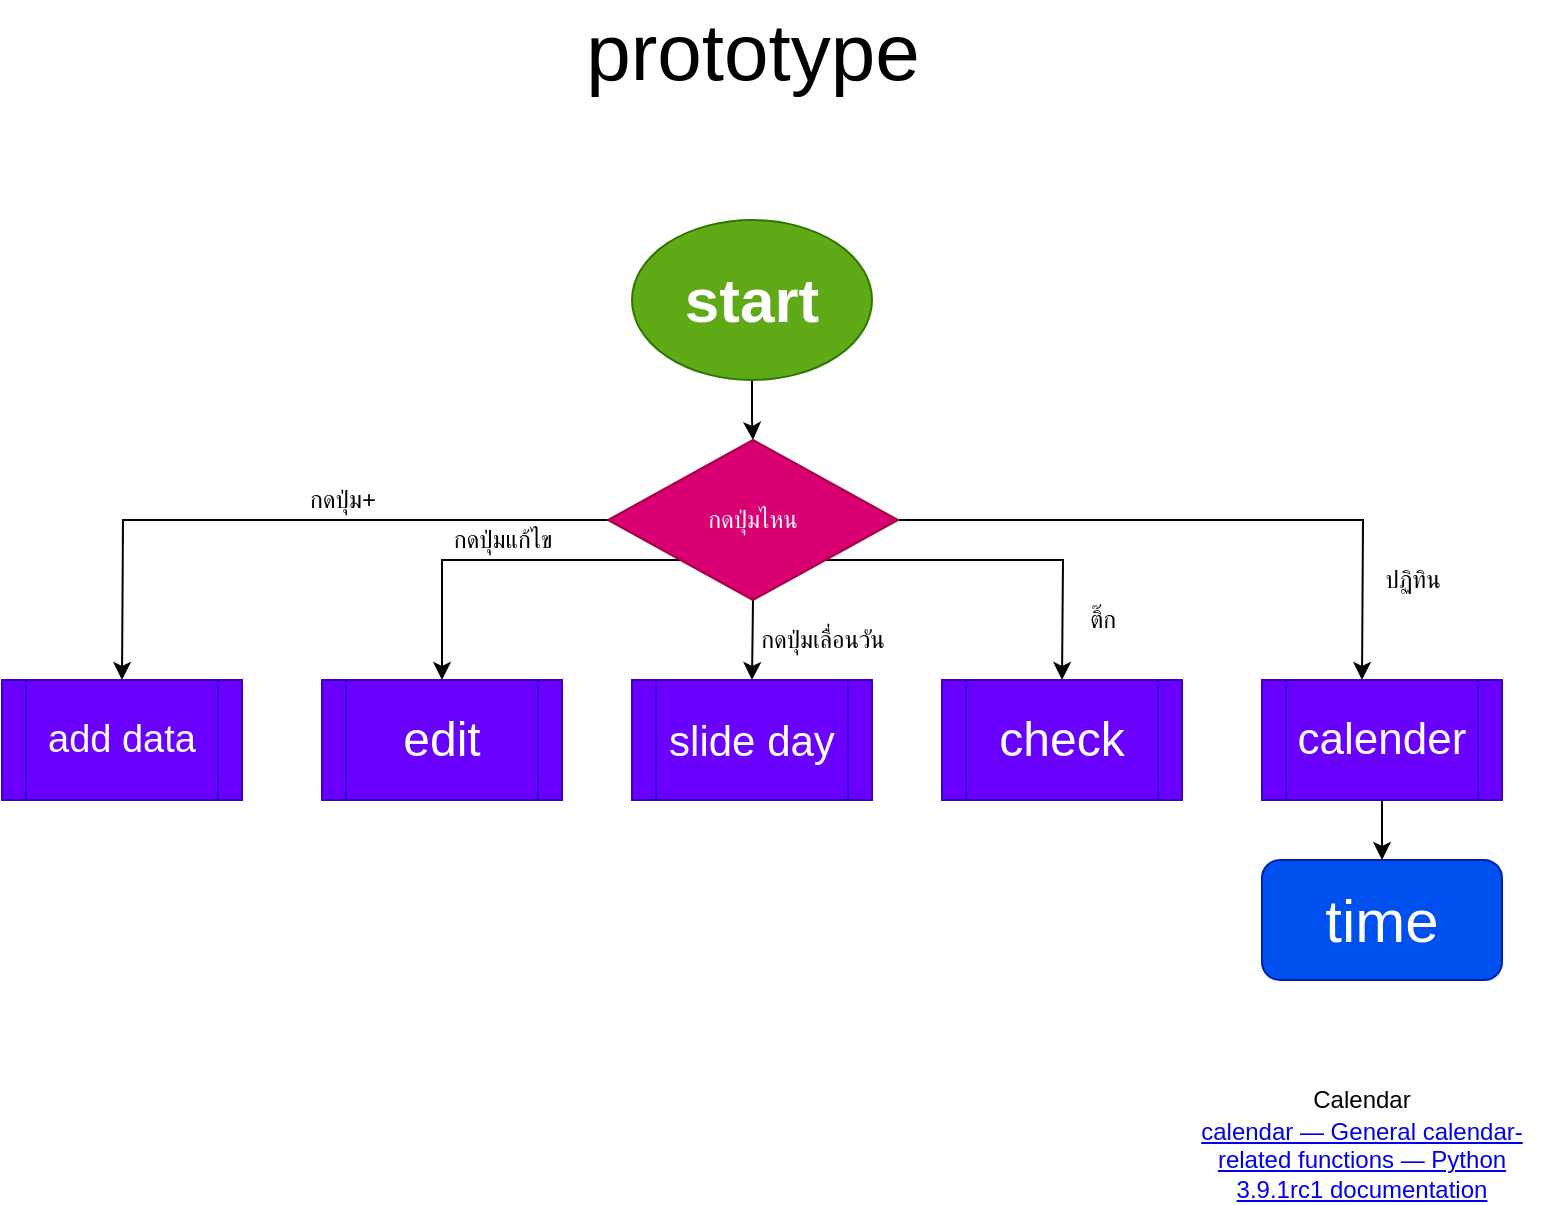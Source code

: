 <mxfile version="13.10.9" type="github" pages="8">
  <diagram id="lKxtB6D6K-3o9t04PIzB" name="Main">
    <mxGraphModel dx="868" dy="450" grid="1" gridSize="10" guides="1" tooltips="1" connect="1" arrows="1" fold="1" page="1" pageScale="1" pageWidth="850" pageHeight="1100" math="0" shadow="0">
      <root>
        <mxCell id="tMu2AY07BjXL__bY9_Zu-0" />
        <mxCell id="tMu2AY07BjXL__bY9_Zu-1" parent="tMu2AY07BjXL__bY9_Zu-0" />
        <mxCell id="vMo2tWiwMoscuH6namO--2" value="" style="edgeStyle=orthogonalEdgeStyle;rounded=0;orthogonalLoop=1;jettySize=auto;html=1;" parent="tMu2AY07BjXL__bY9_Zu-1" source="vMo2tWiwMoscuH6namO--0" target="vMo2tWiwMoscuH6namO--1" edge="1">
          <mxGeometry relative="1" as="geometry" />
        </mxCell>
        <mxCell id="vMo2tWiwMoscuH6namO--0" value="start" style="ellipse;whiteSpace=wrap;html=1;fillColor=#60a917;strokeColor=#2D7600;fontColor=#ffffff;fontSize=31;fontStyle=1" parent="tMu2AY07BjXL__bY9_Zu-1" vertex="1">
          <mxGeometry x="365" y="150" width="120" height="80" as="geometry" />
        </mxCell>
        <mxCell id="vMo2tWiwMoscuH6namO--4" style="edgeStyle=orthogonalEdgeStyle;rounded=0;orthogonalLoop=1;jettySize=auto;html=1;exitX=0;exitY=0.5;exitDx=0;exitDy=0;entryX=0.5;entryY=0;entryDx=0;entryDy=0;" parent="tMu2AY07BjXL__bY9_Zu-1" source="vMo2tWiwMoscuH6namO--1" edge="1">
          <mxGeometry relative="1" as="geometry">
            <mxPoint x="110" y="380" as="targetPoint" />
          </mxGeometry>
        </mxCell>
        <mxCell id="vMo2tWiwMoscuH6namO--6" style="edgeStyle=orthogonalEdgeStyle;rounded=0;orthogonalLoop=1;jettySize=auto;html=1;exitX=0.5;exitY=1;exitDx=0;exitDy=0;" parent="tMu2AY07BjXL__bY9_Zu-1" source="vMo2tWiwMoscuH6namO--1" edge="1">
          <mxGeometry relative="1" as="geometry">
            <mxPoint x="425" y="380" as="targetPoint" />
          </mxGeometry>
        </mxCell>
        <mxCell id="vMo2tWiwMoscuH6namO--8" style="edgeStyle=orthogonalEdgeStyle;rounded=0;orthogonalLoop=1;jettySize=auto;html=1;exitX=1;exitY=0.5;exitDx=0;exitDy=0;entryX=0.5;entryY=0;entryDx=0;entryDy=0;" parent="tMu2AY07BjXL__bY9_Zu-1" source="vMo2tWiwMoscuH6namO--1" edge="1">
          <mxGeometry relative="1" as="geometry">
            <mxPoint x="730" y="380" as="targetPoint" />
          </mxGeometry>
        </mxCell>
        <mxCell id="vMo2tWiwMoscuH6namO--9" style="edgeStyle=orthogonalEdgeStyle;rounded=0;orthogonalLoop=1;jettySize=auto;html=1;exitX=0;exitY=1;exitDx=0;exitDy=0;" parent="tMu2AY07BjXL__bY9_Zu-1" source="vMo2tWiwMoscuH6namO--1" edge="1">
          <mxGeometry relative="1" as="geometry">
            <mxPoint x="270" y="380" as="targetPoint" />
            <Array as="points">
              <mxPoint x="270" y="320" />
            </Array>
          </mxGeometry>
        </mxCell>
        <mxCell id="vMo2tWiwMoscuH6namO--11" style="edgeStyle=orthogonalEdgeStyle;rounded=0;orthogonalLoop=1;jettySize=auto;html=1;exitX=1;exitY=1;exitDx=0;exitDy=0;entryX=0.5;entryY=0;entryDx=0;entryDy=0;" parent="tMu2AY07BjXL__bY9_Zu-1" source="vMo2tWiwMoscuH6namO--1" edge="1">
          <mxGeometry relative="1" as="geometry">
            <mxPoint x="580" y="380" as="targetPoint" />
          </mxGeometry>
        </mxCell>
        <mxCell id="vMo2tWiwMoscuH6namO--1" value="กดปุ่มไหน" style="rhombus;whiteSpace=wrap;html=1;fillColor=#d80073;strokeColor=#A50040;fontColor=#ffffff;" parent="tMu2AY07BjXL__bY9_Zu-1" vertex="1">
          <mxGeometry x="353" y="260" width="145" height="80" as="geometry" />
        </mxCell>
        <mxCell id="vMo2tWiwMoscuH6namO--13" value="กดปุ่ม+" style="text;html=1;align=center;verticalAlign=middle;resizable=0;points=[];autosize=1;" parent="tMu2AY07BjXL__bY9_Zu-1" vertex="1">
          <mxGeometry x="195" y="280" width="50" height="20" as="geometry" />
        </mxCell>
        <UserObject label="&lt;font style=&quot;font-size: 19px;&quot;&gt;add data&lt;/font&gt;" link="data:page/id,UJ4rUbwFmK2HccrdMvZs" id="vMo2tWiwMoscuH6namO--14">
          <mxCell style="shape=process;whiteSpace=wrap;html=1;backgroundOutline=1;fillColor=#6a00ff;strokeColor=#3700CC;fontColor=#ffffff;fontSize=19;" parent="tMu2AY07BjXL__bY9_Zu-1" vertex="1">
            <mxGeometry x="50" y="380" width="120" height="60" as="geometry" />
          </mxCell>
        </UserObject>
        <UserObject label="edit" link="data:page/id,zMalPGHfQV55tFcWnKI-" id="vMo2tWiwMoscuH6namO--15">
          <mxCell style="shape=process;whiteSpace=wrap;html=1;backgroundOutline=1;fillColor=#6a00ff;strokeColor=#3700CC;fontColor=#ffffff;fontSize=24;" parent="tMu2AY07BjXL__bY9_Zu-1" vertex="1">
            <mxGeometry x="210" y="380" width="120" height="60" as="geometry" />
          </mxCell>
        </UserObject>
        <UserObject label="slide day" link="data:page/id,SI3W1f3K3y4VhuoGthXO" id="vMo2tWiwMoscuH6namO--16">
          <mxCell style="shape=process;whiteSpace=wrap;html=1;backgroundOutline=1;fillColor=#6a00ff;strokeColor=#3700CC;fontColor=#ffffff;fontSize=21;" parent="tMu2AY07BjXL__bY9_Zu-1" vertex="1">
            <mxGeometry x="365" y="380" width="120" height="60" as="geometry" />
          </mxCell>
        </UserObject>
        <mxCell id="vMo2tWiwMoscuH6namO--19" value="check" style="shape=process;whiteSpace=wrap;html=1;backgroundOutline=1;fillColor=#6a00ff;strokeColor=#3700CC;fontColor=#ffffff;fontSize=24;" parent="tMu2AY07BjXL__bY9_Zu-1" vertex="1">
          <mxGeometry x="520" y="380" width="120" height="60" as="geometry" />
        </mxCell>
        <mxCell id="H4Lekn4TNWTcRFHpl3PN-1" value="" style="edgeStyle=orthogonalEdgeStyle;rounded=0;orthogonalLoop=1;jettySize=auto;html=1;" parent="tMu2AY07BjXL__bY9_Zu-1" source="vMo2tWiwMoscuH6namO--20" target="H4Lekn4TNWTcRFHpl3PN-0" edge="1">
          <mxGeometry relative="1" as="geometry" />
        </mxCell>
        <mxCell id="vMo2tWiwMoscuH6namO--20" value="calender" style="shape=process;whiteSpace=wrap;html=1;backgroundOutline=1;fillColor=#6a00ff;strokeColor=#3700CC;fontColor=#ffffff;fontSize=22;" parent="tMu2AY07BjXL__bY9_Zu-1" vertex="1">
          <mxGeometry x="680" y="380" width="120" height="60" as="geometry" />
        </mxCell>
        <mxCell id="vMo2tWiwMoscuH6namO--21" value="กดปุ่มแก้ไข" style="text;html=1;align=center;verticalAlign=middle;resizable=0;points=[];autosize=1;" parent="tMu2AY07BjXL__bY9_Zu-1" vertex="1">
          <mxGeometry x="265" y="300" width="70" height="20" as="geometry" />
        </mxCell>
        <mxCell id="vMo2tWiwMoscuH6namO--22" value="กดปุ่มเลื่อนวัน" style="text;html=1;align=center;verticalAlign=middle;resizable=0;points=[];autosize=1;" parent="tMu2AY07BjXL__bY9_Zu-1" vertex="1">
          <mxGeometry x="420" y="350" width="80" height="20" as="geometry" />
        </mxCell>
        <mxCell id="vMo2tWiwMoscuH6namO--23" value="ติ๊ก" style="text;html=1;align=center;verticalAlign=middle;resizable=0;points=[];autosize=1;" parent="tMu2AY07BjXL__bY9_Zu-1" vertex="1">
          <mxGeometry x="585" y="340" width="30" height="20" as="geometry" />
        </mxCell>
        <mxCell id="vMo2tWiwMoscuH6namO--24" value="ปฏิทิน" style="text;html=1;align=center;verticalAlign=middle;resizable=0;points=[];autosize=1;" parent="tMu2AY07BjXL__bY9_Zu-1" vertex="1">
          <mxGeometry x="730" y="320" width="50" height="20" as="geometry" />
        </mxCell>
        <UserObject label="prototype" link="https://docs.google.com/presentation/d/1d3XHjvYZ7uEMFIl7-A-bvF7QFhqmIkTJAoi2qcZ379o/edit#slide=id.gab385cffd9_0_4" id="vc7jFKjefhhxRNfemSIH-0">
          <mxCell style="text;html=1;align=center;verticalAlign=middle;resizable=0;points=[];autosize=1;fontSize=40;" parent="tMu2AY07BjXL__bY9_Zu-1" vertex="1">
            <mxGeometry x="335" y="40" width="180" height="50" as="geometry" />
          </mxCell>
        </UserObject>
        <UserObject label="time" link="data:page/id,dnS288IebJ6qI9hPRBI6" id="H4Lekn4TNWTcRFHpl3PN-0">
          <mxCell style="rounded=1;whiteSpace=wrap;html=1;fillColor=#0050ef;strokeColor=#001DBC;fontColor=#ffffff;fontSize=30;" parent="tMu2AY07BjXL__bY9_Zu-1" vertex="1">
            <mxGeometry x="680" y="470" width="120" height="60" as="geometry" />
          </mxCell>
        </UserObject>
        <mxCell id="iJoWfwj_RYXA7VYQ8W4v-0" value="&lt;a href=&quot;https://docs.python.org/3/library/calendar.html&quot;&gt;calendar — General calendar-related functions — Python 3.9.1rc1 documentation&lt;/a&gt;" style="text;html=1;strokeColor=none;fillColor=none;align=center;verticalAlign=middle;whiteSpace=wrap;rounded=0;" parent="tMu2AY07BjXL__bY9_Zu-1" vertex="1">
          <mxGeometry x="640" y="610" width="180" height="20" as="geometry" />
        </mxCell>
        <mxCell id="iJoWfwj_RYXA7VYQ8W4v-3" value="Calendar" style="text;html=1;strokeColor=none;fillColor=none;align=center;verticalAlign=middle;whiteSpace=wrap;rounded=0;" parent="tMu2AY07BjXL__bY9_Zu-1" vertex="1">
          <mxGeometry x="685" y="580" width="90" height="20" as="geometry" />
        </mxCell>
      </root>
    </mxGraphModel>
  </diagram>
  <diagram id="UJ4rUbwFmK2HccrdMvZs" name="function add data">
    <mxGraphModel dx="868" dy="450" grid="1" gridSize="10" guides="1" tooltips="1" connect="1" arrows="1" fold="1" page="1" pageScale="1" pageWidth="850" pageHeight="1100" math="0" shadow="0">
      <root>
        <mxCell id="0" />
        <mxCell id="1" parent="0" />
        <mxCell id="GxIgmwF6AEYl4qobg7O2-7" value="" style="edgeStyle=orthogonalEdgeStyle;rounded=0;orthogonalLoop=1;jettySize=auto;html=1;" parent="1" target="GxIgmwF6AEYl4qobg7O2-6" edge="1">
          <mxGeometry relative="1" as="geometry">
            <mxPoint x="366.5" y="160" as="sourcePoint" />
          </mxGeometry>
        </mxCell>
        <mxCell id="GxIgmwF6AEYl4qobg7O2-9" value="" style="edgeStyle=orthogonalEdgeStyle;rounded=0;orthogonalLoop=1;jettySize=auto;html=1;" parent="1" source="GxIgmwF6AEYl4qobg7O2-6" edge="1">
          <mxGeometry relative="1" as="geometry">
            <mxPoint x="366.5" y="280" as="targetPoint" />
          </mxGeometry>
        </mxCell>
        <mxCell id="GxIgmwF6AEYl4qobg7O2-6" value="กดปุ่ม +" style="rounded=1;whiteSpace=wrap;html=1;fillColor=#60a917;strokeColor=#2D7600;fontColor=#ffffff;" parent="1" vertex="1">
          <mxGeometry x="306.5" y="190" width="120" height="60" as="geometry" />
        </mxCell>
        <mxCell id="GxIgmwF6AEYl4qobg7O2-34" style="edgeStyle=orthogonalEdgeStyle;rounded=0;orthogonalLoop=1;jettySize=auto;html=1;exitX=0.5;exitY=1;exitDx=0;exitDy=0;entryX=0.587;entryY=-0.03;entryDx=0;entryDy=0;entryPerimeter=0;" parent="1" edge="1">
          <mxGeometry relative="1" as="geometry">
            <mxPoint x="367.5" y="440" as="sourcePoint" />
            <mxPoint x="367.94" y="468.2" as="targetPoint" />
          </mxGeometry>
        </mxCell>
        <mxCell id="GxIgmwF6AEYl4qobg7O2-8" value="รับชื่อข้อมูล" style="shape=parallelogram;perimeter=parallelogramPerimeter;whiteSpace=wrap;html=1;fixedSize=1;rounded=1;fillColor=#a0522d;strokeColor=#6D1F00;fontColor=#ffffff;" parent="1" vertex="1">
          <mxGeometry x="309.5" y="380" width="120" height="60" as="geometry" />
        </mxCell>
        <mxCell id="GxIgmwF6AEYl4qobg7O2-57" style="edgeStyle=orthogonalEdgeStyle;rounded=0;orthogonalLoop=1;jettySize=auto;html=1;exitX=0.5;exitY=1;exitDx=0;exitDy=0;entryX=0.5;entryY=0;entryDx=0;entryDy=0;" parent="1" source="GxIgmwF6AEYl4qobg7O2-25" target="GxIgmwF6AEYl4qobg7O2-36" edge="1">
          <mxGeometry relative="1" as="geometry" />
        </mxCell>
        <mxCell id="PTJRIy-gU6IDFAb6Rrq0-1" value="" style="edgeStyle=orthogonalEdgeStyle;rounded=0;orthogonalLoop=1;jettySize=auto;html=1;" parent="1" source="GxIgmwF6AEYl4qobg7O2-25" target="GxIgmwF6AEYl4qobg7O2-49" edge="1">
          <mxGeometry relative="1" as="geometry" />
        </mxCell>
        <UserObject label="ฟังก์ชั่นความสำคัญ" link="data:page/id,ApTdeAuse1WmLWojz0__" id="GxIgmwF6AEYl4qobg7O2-25">
          <mxCell style="shape=process;whiteSpace=wrap;html=1;backgroundOutline=1;fillColor=#1ba1e2;strokeColor=#006EAF;fontColor=#ffffff;" parent="1" vertex="1">
            <mxGeometry x="307.5" y="470" width="120" height="60" as="geometry" />
          </mxCell>
        </UserObject>
        <mxCell id="GxIgmwF6AEYl4qobg7O2-28" value="" style="endArrow=classic;html=1;" parent="1" edge="1">
          <mxGeometry width="50" height="50" relative="1" as="geometry">
            <mxPoint x="270" y="370" as="sourcePoint" />
            <mxPoint x="320" y="369.5" as="targetPoint" />
          </mxGeometry>
        </mxCell>
        <UserObject label="เลือกปฏิทิน" link="https://www.youtube.com/watch?v=fqfy-3IoVvs" id="GxIgmwF6AEYl4qobg7O2-36">
          <mxCell style="shape=process;whiteSpace=wrap;html=1;backgroundOutline=1;fillColor=#1ba1e2;strokeColor=#006EAF;fontColor=#ffffff;" parent="1" vertex="1">
            <mxGeometry x="307.5" y="570" width="120" height="60" as="geometry" />
          </mxCell>
        </UserObject>
        <mxCell id="GxIgmwF6AEYl4qobg7O2-50" value="" style="edgeStyle=orthogonalEdgeStyle;rounded=0;orthogonalLoop=1;jettySize=auto;html=1;" parent="1" target="GxIgmwF6AEYl4qobg7O2-49" edge="1">
          <mxGeometry relative="1" as="geometry">
            <mxPoint x="367.5" y="630" as="sourcePoint" />
          </mxGeometry>
        </mxCell>
        <mxCell id="GxIgmwF6AEYl4qobg7O2-62" style="edgeStyle=orthogonalEdgeStyle;rounded=0;orthogonalLoop=1;jettySize=auto;html=1;exitX=1;exitY=0.5;exitDx=0;exitDy=0;entryX=0;entryY=0.5;entryDx=0;entryDy=0;" parent="1" source="GxIgmwF6AEYl4qobg7O2-41" target="GxIgmwF6AEYl4qobg7O2-58" edge="1">
          <mxGeometry relative="1" as="geometry" />
        </mxCell>
        <mxCell id="GxIgmwF6AEYl4qobg7O2-41" value="ยกเลิกไหม" style="rhombus;whiteSpace=wrap;html=1;fillColor=#d80073;strokeColor=#A50040;fontColor=#ffffff;" parent="1" vertex="1">
          <mxGeometry x="291.5" y="280" width="150" height="70" as="geometry" />
        </mxCell>
        <mxCell id="GxIgmwF6AEYl4qobg7O2-43" value="yes" style="text;html=1;strokeColor=none;fillColor=none;align=center;verticalAlign=middle;whiteSpace=wrap;rounded=0;" parent="1" vertex="1">
          <mxGeometry x="456.5" y="290" width="40" height="20" as="geometry" />
        </mxCell>
        <mxCell id="GxIgmwF6AEYl4qobg7O2-44" value="" style="edgeStyle=orthogonalEdgeStyle;rounded=0;orthogonalLoop=1;jettySize=auto;html=1;" parent="1" edge="1">
          <mxGeometry relative="1" as="geometry">
            <mxPoint x="365.5" y="350" as="sourcePoint" />
            <mxPoint x="365.5" y="380" as="targetPoint" />
          </mxGeometry>
        </mxCell>
        <mxCell id="GxIgmwF6AEYl4qobg7O2-45" style="edgeStyle=orthogonalEdgeStyle;rounded=0;orthogonalLoop=1;jettySize=auto;html=1;exitX=0.5;exitY=1;exitDx=0;exitDy=0;" parent="1" edge="1">
          <mxGeometry relative="1" as="geometry">
            <mxPoint x="365.5" y="350" as="sourcePoint" />
            <mxPoint x="365.5" y="350" as="targetPoint" />
          </mxGeometry>
        </mxCell>
        <mxCell id="GxIgmwF6AEYl4qobg7O2-46" value="No" style="text;html=1;strokeColor=none;fillColor=none;align=center;verticalAlign=middle;whiteSpace=wrap;rounded=0;" parent="1" vertex="1">
          <mxGeometry x="375.5" y="350" width="40" height="20" as="geometry" />
        </mxCell>
        <mxCell id="GxIgmwF6AEYl4qobg7O2-52" value="" style="edgeStyle=orthogonalEdgeStyle;rounded=0;orthogonalLoop=1;jettySize=auto;html=1;" parent="1" source="GxIgmwF6AEYl4qobg7O2-49" target="GxIgmwF6AEYl4qobg7O2-51" edge="1">
          <mxGeometry relative="1" as="geometry" />
        </mxCell>
        <mxCell id="GxIgmwF6AEYl4qobg7O2-63" style="edgeStyle=orthogonalEdgeStyle;rounded=0;orthogonalLoop=1;jettySize=auto;html=1;exitX=1;exitY=0.5;exitDx=0;exitDy=0;entryX=0.5;entryY=1;entryDx=0;entryDy=0;" parent="1" source="GxIgmwF6AEYl4qobg7O2-49" target="GxIgmwF6AEYl4qobg7O2-58" edge="1">
          <mxGeometry relative="1" as="geometry" />
        </mxCell>
        <mxCell id="GxIgmwF6AEYl4qobg7O2-49" value="ยืนยันหรือยกเลิก" style="rhombus;whiteSpace=wrap;html=1;rounded=1;fillColor=#d80073;strokeColor=#A50040;fontColor=#ffffff;" parent="1" vertex="1">
          <mxGeometry x="290" y="660" width="155" height="80" as="geometry" />
        </mxCell>
        <mxCell id="cbZBxffaovbIbeRrm6cp-4" value="" style="edgeStyle=orthogonalEdgeStyle;rounded=0;orthogonalLoop=1;jettySize=auto;html=1;fontSize=12;fontColor=#FF3333;" parent="1" source="GxIgmwF6AEYl4qobg7O2-51" target="cbZBxffaovbIbeRrm6cp-3" edge="1">
          <mxGeometry relative="1" as="geometry" />
        </mxCell>
        <mxCell id="GxIgmwF6AEYl4qobg7O2-51" value="แสดงผล" style="whiteSpace=wrap;html=1;rounded=1;fillColor=#008a00;strokeColor=#005700;fontColor=#ffffff;" parent="1" vertex="1">
          <mxGeometry x="307.5" y="780" width="120" height="60" as="geometry" />
        </mxCell>
        <mxCell id="GxIgmwF6AEYl4qobg7O2-53" value="ยืนยัน" style="text;html=1;strokeColor=none;fillColor=none;align=center;verticalAlign=middle;whiteSpace=wrap;rounded=0;" parent="1" vertex="1">
          <mxGeometry x="372.5" y="750" width="40" height="20" as="geometry" />
        </mxCell>
        <mxCell id="escDsrRj-ADYRJYNNPUj-4" value="" style="edgeStyle=orthogonalEdgeStyle;rounded=0;orthogonalLoop=1;jettySize=auto;html=1;entryX=0.5;entryY=0;entryDx=0;entryDy=0;" parent="1" source="GxIgmwF6AEYl4qobg7O2-58" target="escDsrRj-ADYRJYNNPUj-5" edge="1">
          <mxGeometry relative="1" as="geometry">
            <mxPoint x="581.5" y="315" as="targetPoint" />
          </mxGeometry>
        </mxCell>
        <mxCell id="GxIgmwF6AEYl4qobg7O2-58" value="" style="ellipse;whiteSpace=wrap;html=1;aspect=fixed;fillColor=#60a917;strokeColor=#2D7600;fontColor=#ffffff;" parent="1" vertex="1">
          <mxGeometry x="516.5" y="300" width="30" height="30" as="geometry" />
        </mxCell>
        <mxCell id="GxIgmwF6AEYl4qobg7O2-66" value="ยกเลิก" style="text;html=1;strokeColor=none;fillColor=none;align=center;verticalAlign=middle;whiteSpace=wrap;rounded=0;" parent="1" vertex="1">
          <mxGeometry x="462.5" y="670" width="40" height="20" as="geometry" />
        </mxCell>
        <mxCell id="escDsrRj-ADYRJYNNPUj-9" style="edgeStyle=orthogonalEdgeStyle;rounded=0;orthogonalLoop=1;jettySize=auto;html=1;exitX=0.5;exitY=1;exitDx=0;exitDy=0;entryX=1;entryY=0.5;entryDx=0;entryDy=0;" parent="1" source="escDsrRj-ADYRJYNNPUj-5" target="escDsrRj-ADYRJYNNPUj-6" edge="1">
          <mxGeometry relative="1" as="geometry" />
        </mxCell>
        <UserObject label="กลับหน้า Main" link="data:page/id,lKxtB6D6K-3o9t04PIzB" id="escDsrRj-ADYRJYNNPUj-5">
          <mxCell style="rounded=1;whiteSpace=wrap;html=1;fillColor=#008a00;strokeColor=#005700;fontColor=#ffffff;" parent="1" vertex="1">
            <mxGeometry x="682.5" y="880" width="120" height="60" as="geometry" />
          </mxCell>
        </UserObject>
        <mxCell id="escDsrRj-ADYRJYNNPUj-6" value="End" style="ellipse;whiteSpace=wrap;html=1;rounded=1;fillColor=#fa6800;strokeColor=#C73500;fontColor=#ffffff;" parent="1" vertex="1">
          <mxGeometry x="309.5" y="970" width="120" height="80" as="geometry" />
        </mxCell>
        <mxCell id="escDsrRj-ADYRJYNNPUj-8" value="start" style="ellipse;whiteSpace=wrap;html=1;fillColor=#fa6800;strokeColor=#C73500;fontColor=#ffffff;" parent="1" vertex="1">
          <mxGeometry x="306.5" y="80" width="120" height="80" as="geometry" />
        </mxCell>
        <mxCell id="cbZBxffaovbIbeRrm6cp-5" style="edgeStyle=orthogonalEdgeStyle;rounded=0;orthogonalLoop=1;jettySize=auto;html=1;exitX=0.5;exitY=1;exitDx=0;exitDy=0;entryX=0.5;entryY=0;entryDx=0;entryDy=0;fontSize=12;fontColor=#FF3333;" parent="1" source="cbZBxffaovbIbeRrm6cp-3" target="escDsrRj-ADYRJYNNPUj-6" edge="1">
          <mxGeometry relative="1" as="geometry" />
        </mxCell>
        <mxCell id="BdFlf0P2uKBl2YrAL4UB-2" value="" style="edgeStyle=orthogonalEdgeStyle;rounded=0;orthogonalLoop=1;jettySize=auto;html=1;fontSize=12;fontColor=#000000;entryX=0;entryY=0.5;entryDx=0;entryDy=0;" parent="1" source="cbZBxffaovbIbeRrm6cp-3" target="BdFlf0P2uKBl2YrAL4UB-3" edge="1">
          <mxGeometry relative="1" as="geometry">
            <mxPoint x="482.5" y="910" as="targetPoint" />
          </mxGeometry>
        </mxCell>
        <mxCell id="cbZBxffaovbIbeRrm6cp-3" value="เพิ่ม ID" style="whiteSpace=wrap;html=1;rounded=1;fillColor=#60a917;strokeColor=#2D7600;fontColor=#ffffff;" parent="1" vertex="1">
          <mxGeometry x="307.5" y="880" width="120" height="60" as="geometry" />
        </mxCell>
        <mxCell id="BdFlf0P2uKBl2YrAL4UB-4" value="" style="edgeStyle=orthogonalEdgeStyle;rounded=0;orthogonalLoop=1;jettySize=auto;html=1;fontSize=12;fontColor=#000000;" parent="1" source="BdFlf0P2uKBl2YrAL4UB-3" target="escDsrRj-ADYRJYNNPUj-5" edge="1">
          <mxGeometry relative="1" as="geometry" />
        </mxCell>
        <UserObject label="ID" link="data:page/id,a5gWgNcX6J9hdcYbWf5L" id="BdFlf0P2uKBl2YrAL4UB-3">
          <mxCell style="shape=process;whiteSpace=wrap;html=1;backgroundOutline=1;fontSize=12;fontColor=#ffffff;fillColor=#1ba1e2;strokeColor=#006EAF;" parent="1" vertex="1">
            <mxGeometry x="502.5" y="880" width="120" height="60" as="geometry" />
          </mxCell>
        </UserObject>
        <mxCell id="cUxxS8b9K74FWsSJAJ-N-1" value="&lt;font style=&quot;font-size: 23px&quot;&gt;&lt;b&gt;Add Data&lt;/b&gt;&lt;/font&gt;" style="text;html=1;strokeColor=none;fillColor=none;align=center;verticalAlign=middle;whiteSpace=wrap;rounded=0;" vertex="1" parent="1">
          <mxGeometry x="271.5" y="10" width="190" height="70" as="geometry" />
        </mxCell>
      </root>
    </mxGraphModel>
  </diagram>
  <diagram id="zMalPGHfQV55tFcWnKI-" name="function edit">
    <mxGraphModel dx="868" dy="450" grid="1" gridSize="10" guides="1" tooltips="1" connect="1" arrows="1" fold="1" page="1" pageScale="1" pageWidth="850" pageHeight="1100" math="0" shadow="0">
      <root>
        <mxCell id="v0lEeN28OU5zNVM8-bEz-0" />
        <mxCell id="v0lEeN28OU5zNVM8-bEz-1" parent="v0lEeN28OU5zNVM8-bEz-0" />
        <mxCell id="LF5bn6-ZuCFVN4fUai8p-0" value="" style="edgeStyle=orthogonalEdgeStyle;rounded=0;orthogonalLoop=1;jettySize=auto;html=1;" parent="v0lEeN28OU5zNVM8-bEz-1" target="LF5bn6-ZuCFVN4fUai8p-2" edge="1">
          <mxGeometry relative="1" as="geometry">
            <mxPoint x="396.5" y="200" as="sourcePoint" />
          </mxGeometry>
        </mxCell>
        <mxCell id="LF5bn6-ZuCFVN4fUai8p-1" value="" style="edgeStyle=orthogonalEdgeStyle;rounded=0;orthogonalLoop=1;jettySize=auto;html=1;" parent="v0lEeN28OU5zNVM8-bEz-1" source="LF5bn6-ZuCFVN4fUai8p-2" edge="1">
          <mxGeometry relative="1" as="geometry">
            <mxPoint x="396.5" y="320" as="targetPoint" />
          </mxGeometry>
        </mxCell>
        <mxCell id="LF5bn6-ZuCFVN4fUai8p-2" value="กดปุ่ม edit" style="rounded=1;whiteSpace=wrap;html=1;" parent="v0lEeN28OU5zNVM8-bEz-1" vertex="1">
          <mxGeometry x="336.5" y="230" width="120" height="60" as="geometry" />
        </mxCell>
        <mxCell id="LF5bn6-ZuCFVN4fUai8p-3" style="edgeStyle=orthogonalEdgeStyle;rounded=0;orthogonalLoop=1;jettySize=auto;html=1;exitX=0.5;exitY=1;exitDx=0;exitDy=0;entryX=0.587;entryY=-0.03;entryDx=0;entryDy=0;entryPerimeter=0;" parent="v0lEeN28OU5zNVM8-bEz-1" edge="1">
          <mxGeometry relative="1" as="geometry">
            <mxPoint x="397.5" y="480" as="sourcePoint" />
            <mxPoint x="397.94" y="508.2" as="targetPoint" />
          </mxGeometry>
        </mxCell>
        <mxCell id="LF5bn6-ZuCFVN4fUai8p-5" style="edgeStyle=orthogonalEdgeStyle;rounded=0;orthogonalLoop=1;jettySize=auto;html=1;exitX=0.5;exitY=1;exitDx=0;exitDy=0;entryX=0.5;entryY=0;entryDx=0;entryDy=0;" parent="v0lEeN28OU5zNVM8-bEz-1" source="LF5bn6-ZuCFVN4fUai8p-7" target="LF5bn6-ZuCFVN4fUai8p-9" edge="1">
          <mxGeometry relative="1" as="geometry" />
        </mxCell>
        <mxCell id="LF5bn6-ZuCFVN4fUai8p-6" value="" style="edgeStyle=orthogonalEdgeStyle;rounded=0;orthogonalLoop=1;jettySize=auto;html=1;" parent="v0lEeN28OU5zNVM8-bEz-1" source="LF5bn6-ZuCFVN4fUai8p-7" target="LF5bn6-ZuCFVN4fUai8p-19" edge="1">
          <mxGeometry relative="1" as="geometry" />
        </mxCell>
        <UserObject label="ฟังก์ชั่นความสำคัญ" link="data:page/id,ApTdeAuse1WmLWojz0__" id="LF5bn6-ZuCFVN4fUai8p-7">
          <mxCell style="shape=process;whiteSpace=wrap;html=1;backgroundOutline=1;" parent="v0lEeN28OU5zNVM8-bEz-1" vertex="1">
            <mxGeometry x="337.5" y="510" width="120" height="60" as="geometry" />
          </mxCell>
        </UserObject>
        <UserObject label="เลือกปฏิทิน" link="https://www.youtube.com/watch?v=fqfy-3IoVvs" id="LF5bn6-ZuCFVN4fUai8p-9">
          <mxCell style="shape=process;whiteSpace=wrap;html=1;backgroundOutline=1;" parent="v0lEeN28OU5zNVM8-bEz-1" vertex="1">
            <mxGeometry x="337.5" y="610" width="120" height="60" as="geometry" />
          </mxCell>
        </UserObject>
        <mxCell id="LF5bn6-ZuCFVN4fUai8p-10" value="" style="edgeStyle=orthogonalEdgeStyle;rounded=0;orthogonalLoop=1;jettySize=auto;html=1;" parent="v0lEeN28OU5zNVM8-bEz-1" target="LF5bn6-ZuCFVN4fUai8p-19" edge="1">
          <mxGeometry relative="1" as="geometry">
            <mxPoint x="397.5" y="670" as="sourcePoint" />
          </mxGeometry>
        </mxCell>
        <mxCell id="JIQL_ZYYlZNzj0JJzNEo-15" style="edgeStyle=orthogonalEdgeStyle;rounded=0;orthogonalLoop=1;jettySize=auto;html=1;exitX=1;exitY=0.5;exitDx=0;exitDy=0;entryX=0.5;entryY=0;entryDx=0;entryDy=0;fontSize=12;fontColor=#FF3333;" parent="v0lEeN28OU5zNVM8-bEz-1" source="LF5bn6-ZuCFVN4fUai8p-12" target="JIQL_ZYYlZNzj0JJzNEo-13" edge="1">
          <mxGeometry relative="1" as="geometry" />
        </mxCell>
        <mxCell id="LF5bn6-ZuCFVN4fUai8p-12" value="ยกเลิกไหม" style="rhombus;whiteSpace=wrap;html=1;" parent="v0lEeN28OU5zNVM8-bEz-1" vertex="1">
          <mxGeometry x="321.5" y="320" width="150" height="70" as="geometry" />
        </mxCell>
        <mxCell id="LF5bn6-ZuCFVN4fUai8p-13" value="yes" style="text;html=1;strokeColor=none;fillColor=none;align=center;verticalAlign=middle;whiteSpace=wrap;rounded=0;" parent="v0lEeN28OU5zNVM8-bEz-1" vertex="1">
          <mxGeometry x="486.5" y="330" width="40" height="20" as="geometry" />
        </mxCell>
        <mxCell id="LF5bn6-ZuCFVN4fUai8p-14" value="" style="edgeStyle=orthogonalEdgeStyle;rounded=0;orthogonalLoop=1;jettySize=auto;html=1;" parent="v0lEeN28OU5zNVM8-bEz-1" edge="1">
          <mxGeometry relative="1" as="geometry">
            <mxPoint x="395.5" y="390" as="sourcePoint" />
            <mxPoint x="395.5" y="420" as="targetPoint" />
          </mxGeometry>
        </mxCell>
        <mxCell id="LF5bn6-ZuCFVN4fUai8p-15" style="edgeStyle=orthogonalEdgeStyle;rounded=0;orthogonalLoop=1;jettySize=auto;html=1;exitX=0.5;exitY=1;exitDx=0;exitDy=0;" parent="v0lEeN28OU5zNVM8-bEz-1" edge="1">
          <mxGeometry relative="1" as="geometry">
            <mxPoint x="395.5" y="390" as="sourcePoint" />
            <mxPoint x="395.5" y="390" as="targetPoint" />
          </mxGeometry>
        </mxCell>
        <mxCell id="LF5bn6-ZuCFVN4fUai8p-16" value="No" style="text;html=1;strokeColor=none;fillColor=none;align=center;verticalAlign=middle;whiteSpace=wrap;rounded=0;" parent="v0lEeN28OU5zNVM8-bEz-1" vertex="1">
          <mxGeometry x="405.5" y="390" width="40" height="20" as="geometry" />
        </mxCell>
        <mxCell id="LF5bn6-ZuCFVN4fUai8p-17" value="" style="edgeStyle=orthogonalEdgeStyle;rounded=0;orthogonalLoop=1;jettySize=auto;html=1;" parent="v0lEeN28OU5zNVM8-bEz-1" source="LF5bn6-ZuCFVN4fUai8p-19" target="LF5bn6-ZuCFVN4fUai8p-21" edge="1">
          <mxGeometry relative="1" as="geometry" />
        </mxCell>
        <mxCell id="JIQL_ZYYlZNzj0JJzNEo-7" style="edgeStyle=orthogonalEdgeStyle;rounded=0;orthogonalLoop=1;jettySize=auto;html=1;exitX=0;exitY=0.5;exitDx=0;exitDy=0;entryX=1;entryY=0.5;entryDx=0;entryDy=0;fontSize=12;fontColor=#FF3333;" parent="v0lEeN28OU5zNVM8-bEz-1" source="LF5bn6-ZuCFVN4fUai8p-19" target="JIQL_ZYYlZNzj0JJzNEo-6" edge="1">
          <mxGeometry relative="1" as="geometry" />
        </mxCell>
        <mxCell id="JIQL_ZYYlZNzj0JJzNEo-18" style="edgeStyle=orthogonalEdgeStyle;rounded=0;orthogonalLoop=1;jettySize=auto;html=1;exitX=1;exitY=0.5;exitDx=0;exitDy=0;entryX=0;entryY=0.5;entryDx=0;entryDy=0;fontSize=12;fontColor=#FF3333;" parent="v0lEeN28OU5zNVM8-bEz-1" source="LF5bn6-ZuCFVN4fUai8p-19" target="JIQL_ZYYlZNzj0JJzNEo-13" edge="1">
          <mxGeometry relative="1" as="geometry" />
        </mxCell>
        <mxCell id="LF5bn6-ZuCFVN4fUai8p-19" value="ยืนยันหรือยกเลิกหรือลบ" style="rhombus;whiteSpace=wrap;html=1;rounded=1;" parent="v0lEeN28OU5zNVM8-bEz-1" vertex="1">
          <mxGeometry x="320" y="700" width="155" height="80" as="geometry" />
        </mxCell>
        <mxCell id="JIQL_ZYYlZNzj0JJzNEo-20" style="edgeStyle=orthogonalEdgeStyle;rounded=0;orthogonalLoop=1;jettySize=auto;html=1;exitX=0.5;exitY=1;exitDx=0;exitDy=0;entryX=0.5;entryY=0;entryDx=0;entryDy=0;fontSize=12;fontColor=#FF3333;" parent="v0lEeN28OU5zNVM8-bEz-1" source="LF5bn6-ZuCFVN4fUai8p-21" target="LF5bn6-ZuCFVN4fUai8p-27" edge="1">
          <mxGeometry relative="1" as="geometry" />
        </mxCell>
        <mxCell id="LF5bn6-ZuCFVN4fUai8p-21" value="แสดงผล" style="whiteSpace=wrap;html=1;rounded=1;" parent="v0lEeN28OU5zNVM8-bEz-1" vertex="1">
          <mxGeometry x="337.5" y="820" width="120" height="60" as="geometry" />
        </mxCell>
        <mxCell id="LF5bn6-ZuCFVN4fUai8p-22" value="ยืนยัน" style="text;html=1;strokeColor=none;fillColor=none;align=center;verticalAlign=middle;whiteSpace=wrap;rounded=0;" parent="v0lEeN28OU5zNVM8-bEz-1" vertex="1">
          <mxGeometry x="402.5" y="790" width="40" height="20" as="geometry" />
        </mxCell>
        <mxCell id="LF5bn6-ZuCFVN4fUai8p-25" value="ยกเลิก" style="text;html=1;strokeColor=none;fillColor=none;align=center;verticalAlign=middle;whiteSpace=wrap;rounded=0;" parent="v0lEeN28OU5zNVM8-bEz-1" vertex="1">
          <mxGeometry x="492.5" y="710" width="40" height="20" as="geometry" />
        </mxCell>
        <mxCell id="JIQL_ZYYlZNzj0JJzNEo-21" value="" style="edgeStyle=orthogonalEdgeStyle;rounded=0;orthogonalLoop=1;jettySize=auto;html=1;fontSize=12;fontColor=#FF3333;" parent="v0lEeN28OU5zNVM8-bEz-1" source="LF5bn6-ZuCFVN4fUai8p-27" target="LF5bn6-ZuCFVN4fUai8p-28" edge="1">
          <mxGeometry relative="1" as="geometry" />
        </mxCell>
        <UserObject label="กลับหน้า Main" link="data:page/id,lKxtB6D6K-3o9t04PIzB" id="LF5bn6-ZuCFVN4fUai8p-27">
          <mxCell style="rounded=1;whiteSpace=wrap;html=1;" parent="v0lEeN28OU5zNVM8-bEz-1" vertex="1">
            <mxGeometry x="336.5" y="920" width="120" height="60" as="geometry" />
          </mxCell>
        </UserObject>
        <mxCell id="LF5bn6-ZuCFVN4fUai8p-28" value="End" style="ellipse;whiteSpace=wrap;html=1;rounded=1;" parent="v0lEeN28OU5zNVM8-bEz-1" vertex="1">
          <mxGeometry x="337.5" y="1010" width="120" height="80" as="geometry" />
        </mxCell>
        <mxCell id="JIQL_ZYYlZNzj0JJzNEo-2" value="" style="edgeStyle=orthogonalEdgeStyle;rounded=0;orthogonalLoop=1;jettySize=auto;html=1;fontSize=12;fontColor=#FF3333;" parent="v0lEeN28OU5zNVM8-bEz-1" source="LF5bn6-ZuCFVN4fUai8p-29" target="JIQL_ZYYlZNzj0JJzNEo-1" edge="1">
          <mxGeometry relative="1" as="geometry" />
        </mxCell>
        <mxCell id="LF5bn6-ZuCFVN4fUai8p-29" value="start" style="ellipse;whiteSpace=wrap;html=1;" parent="v0lEeN28OU5zNVM8-bEz-1" vertex="1">
          <mxGeometry x="337.5" y="20" width="120" height="80" as="geometry" />
        </mxCell>
        <mxCell id="LF5bn6-ZuCFVN4fUai8p-30" value="&lt;font color=&quot;#000000&quot;&gt;แก้ไขข้อมูล&lt;/font&gt;" style="rounded=1;whiteSpace=wrap;html=1;fontSize=12;fontColor=#FF3333;" parent="v0lEeN28OU5zNVM8-bEz-1" vertex="1">
          <mxGeometry x="337.5" y="420" width="120" height="60" as="geometry" />
        </mxCell>
        <mxCell id="JIQL_ZYYlZNzj0JJzNEo-1" value="&lt;font color=&quot;#000000&quot;&gt;check ID&lt;/font&gt;" style="rounded=1;whiteSpace=wrap;html=1;fontSize=12;fontColor=#FF3333;" parent="v0lEeN28OU5zNVM8-bEz-1" vertex="1">
          <mxGeometry x="337.5" y="140" width="120" height="60" as="geometry" />
        </mxCell>
        <mxCell id="JIQL_ZYYlZNzj0JJzNEo-24" style="edgeStyle=orthogonalEdgeStyle;rounded=0;orthogonalLoop=1;jettySize=auto;html=1;exitX=0.5;exitY=1;exitDx=0;exitDy=0;entryX=0;entryY=0.5;entryDx=0;entryDy=0;fontSize=12;fontColor=#000000;entryPerimeter=0;" parent="v0lEeN28OU5zNVM8-bEz-1" source="JIQL_ZYYlZNzj0JJzNEo-6" target="LF5bn6-ZuCFVN4fUai8p-27" edge="1">
          <mxGeometry relative="1" as="geometry" />
        </mxCell>
        <UserObject label="&lt;font color=&quot;#000000&quot;&gt;ฟังก์ชั่น ID&lt;/font&gt;" link="data:page/id,a5gWgNcX6J9hdcYbWf5L" id="JIQL_ZYYlZNzj0JJzNEo-6">
          <mxCell style="shape=process;whiteSpace=wrap;html=1;backgroundOutline=1;fontSize=12;fontColor=#FF3333;" parent="v0lEeN28OU5zNVM8-bEz-1" vertex="1">
            <mxGeometry x="150" y="710" width="120" height="60" as="geometry" />
          </mxCell>
        </UserObject>
        <mxCell id="JIQL_ZYYlZNzj0JJzNEo-19" style="edgeStyle=orthogonalEdgeStyle;rounded=0;orthogonalLoop=1;jettySize=auto;html=1;exitX=0.5;exitY=1;exitDx=0;exitDy=0;entryX=1;entryY=0.5;entryDx=0;entryDy=0;fontSize=12;fontColor=#FF3333;" parent="v0lEeN28OU5zNVM8-bEz-1" source="JIQL_ZYYlZNzj0JJzNEo-13" target="LF5bn6-ZuCFVN4fUai8p-27" edge="1">
          <mxGeometry relative="1" as="geometry" />
        </mxCell>
        <mxCell id="JIQL_ZYYlZNzj0JJzNEo-13" value="" style="ellipse;whiteSpace=wrap;html=1;aspect=fixed;fontSize=12;fontColor=#FF3333;" parent="v0lEeN28OU5zNVM8-bEz-1" vertex="1">
          <mxGeometry x="590" y="720" width="40" height="40" as="geometry" />
        </mxCell>
        <mxCell id="JIQL_ZYYlZNzj0JJzNEo-22" value="ลบ" style="text;html=1;align=center;verticalAlign=middle;resizable=0;points=[];autosize=1;fontSize=12;" parent="v0lEeN28OU5zNVM8-bEz-1" vertex="1">
          <mxGeometry x="285" y="710" width="30" height="20" as="geometry" />
        </mxCell>
      </root>
    </mxGraphModel>
  </diagram>
  <diagram id="ApTdeAuse1WmLWojz0__" name="function check important">
    <mxGraphModel grid="1" gridSize="10" guides="1" tooltips="1" connect="1" arrows="1" page="1" fold="1" pageScale="1" pageWidth="850" pageHeight="1100" math="0" shadow="0">
      <root>
        <mxCell id="U7CppzZx9__meJYJCQPd-0" />
        <mxCell id="U7CppzZx9__meJYJCQPd-1" parent="U7CppzZx9__meJYJCQPd-0" />
        <mxCell id="vn8NXZQ-zpQzx2Ql7Aq0-0" value="" style="edgeStyle=orthogonalEdgeStyle;rounded=0;orthogonalLoop=1;jettySize=auto;html=1;" parent="U7CppzZx9__meJYJCQPd-1" source="vn8NXZQ-zpQzx2Ql7Aq0-1" target="vn8NXZQ-zpQzx2Ql7Aq0-7" edge="1">
          <mxGeometry relative="1" as="geometry" />
        </mxCell>
        <mxCell id="vn8NXZQ-zpQzx2Ql7Aq0-1" value="start" style="ellipse;whiteSpace=wrap;html=1;fontSize=27;fillColor=#cce5ff;strokeColor=#36393d;" parent="U7CppzZx9__meJYJCQPd-1" vertex="1">
          <mxGeometry x="365" y="40" width="120" height="80" as="geometry" />
        </mxCell>
        <mxCell id="vn8NXZQ-zpQzx2Ql7Aq0-2" style="edgeStyle=orthogonalEdgeStyle;rounded=0;orthogonalLoop=1;jettySize=auto;html=1;exitX=0;exitY=0.5;exitDx=0;exitDy=0;entryX=0.5;entryY=0;entryDx=0;entryDy=0;" parent="U7CppzZx9__meJYJCQPd-1" source="vn8NXZQ-zpQzx2Ql7Aq0-7" edge="1">
          <mxGeometry relative="1" as="geometry">
            <mxPoint x="110" y="270" as="targetPoint" />
          </mxGeometry>
        </mxCell>
        <mxCell id="vn8NXZQ-zpQzx2Ql7Aq0-4" style="edgeStyle=orthogonalEdgeStyle;rounded=0;orthogonalLoop=1;jettySize=auto;html=1;exitX=1;exitY=0.5;exitDx=0;exitDy=0;entryX=0.5;entryY=0;entryDx=0;entryDy=0;" parent="U7CppzZx9__meJYJCQPd-1" source="vn8NXZQ-zpQzx2Ql7Aq0-7" edge="1">
          <mxGeometry relative="1" as="geometry">
            <mxPoint x="730" y="270" as="targetPoint" />
          </mxGeometry>
        </mxCell>
        <mxCell id="vn8NXZQ-zpQzx2Ql7Aq0-5" style="edgeStyle=orthogonalEdgeStyle;rounded=0;orthogonalLoop=1;jettySize=auto;html=1;exitX=0;exitY=1;exitDx=0;exitDy=0;" parent="U7CppzZx9__meJYJCQPd-1" source="vn8NXZQ-zpQzx2Ql7Aq0-7" edge="1">
          <mxGeometry relative="1" as="geometry">
            <mxPoint x="270" y="270" as="targetPoint" />
            <Array as="points">
              <mxPoint x="270" y="210" />
            </Array>
          </mxGeometry>
        </mxCell>
        <mxCell id="vn8NXZQ-zpQzx2Ql7Aq0-6" style="edgeStyle=orthogonalEdgeStyle;rounded=0;orthogonalLoop=1;jettySize=auto;html=1;exitX=1;exitY=1;exitDx=0;exitDy=0;entryX=0.5;entryY=0;entryDx=0;entryDy=0;" parent="U7CppzZx9__meJYJCQPd-1" source="vn8NXZQ-zpQzx2Ql7Aq0-7" edge="1">
          <mxGeometry relative="1" as="geometry">
            <mxPoint x="580" y="270" as="targetPoint" />
          </mxGeometry>
        </mxCell>
        <mxCell id="vn8NXZQ-zpQzx2Ql7Aq0-7" value="กดปุ่มสำคัญไหน" style="rhombus;whiteSpace=wrap;html=1;fillColor=#fad9d5;strokeColor=#ae4132;" parent="U7CppzZx9__meJYJCQPd-1" vertex="1">
          <mxGeometry x="353" y="150" width="145" height="80" as="geometry" />
        </mxCell>
        <mxCell id="vn8NXZQ-zpQzx2Ql7Aq0-31" style="edgeStyle=orthogonalEdgeStyle;rounded=0;orthogonalLoop=1;jettySize=auto;html=1;exitX=0.5;exitY=1;exitDx=0;exitDy=0;entryX=0;entryY=0.5;entryDx=0;entryDy=0;" parent="U7CppzZx9__meJYJCQPd-1" source="vn8NXZQ-zpQzx2Ql7Aq0-18" target="vn8NXZQ-zpQzx2Ql7Aq0-27" edge="1">
          <mxGeometry relative="1" as="geometry" />
        </mxCell>
        <mxCell id="vn8NXZQ-zpQzx2Ql7Aq0-18" value="ค่าสีแดง" style="rounded=1;whiteSpace=wrap;html=1;fillColor=#fad7ac;strokeColor=#b46504;" parent="U7CppzZx9__meJYJCQPd-1" vertex="1">
          <mxGeometry x="50" y="270" width="120" height="60" as="geometry" />
        </mxCell>
        <mxCell id="vn8NXZQ-zpQzx2Ql7Aq0-30" style="edgeStyle=orthogonalEdgeStyle;rounded=0;orthogonalLoop=1;jettySize=auto;html=1;exitX=0.5;exitY=1;exitDx=0;exitDy=0;entryX=0;entryY=0;entryDx=0;entryDy=0;" parent="U7CppzZx9__meJYJCQPd-1" source="vn8NXZQ-zpQzx2Ql7Aq0-19" target="vn8NXZQ-zpQzx2Ql7Aq0-27" edge="1">
          <mxGeometry relative="1" as="geometry" />
        </mxCell>
        <mxCell id="vn8NXZQ-zpQzx2Ql7Aq0-19" value="ค่าสีแดงอ่อน" style="rounded=1;whiteSpace=wrap;html=1;fillColor=#fad7ac;strokeColor=#b46504;" parent="U7CppzZx9__meJYJCQPd-1" vertex="1">
          <mxGeometry x="210" y="270" width="120" height="60" as="geometry" />
        </mxCell>
        <mxCell id="vn8NXZQ-zpQzx2Ql7Aq0-32" style="edgeStyle=orthogonalEdgeStyle;rounded=0;orthogonalLoop=1;jettySize=auto;html=1;exitX=0.5;exitY=1;exitDx=0;exitDy=0;entryX=1;entryY=0;entryDx=0;entryDy=0;" parent="U7CppzZx9__meJYJCQPd-1" source="vn8NXZQ-zpQzx2Ql7Aq0-20" target="vn8NXZQ-zpQzx2Ql7Aq0-27" edge="1">
          <mxGeometry relative="1" as="geometry" />
        </mxCell>
        <mxCell id="vn8NXZQ-zpQzx2Ql7Aq0-20" value="ค่าสีส้ม" style="rounded=1;whiteSpace=wrap;html=1;fillColor=#fad7ac;strokeColor=#b46504;" parent="U7CppzZx9__meJYJCQPd-1" vertex="1">
          <mxGeometry x="520" y="270" width="120" height="60" as="geometry" />
        </mxCell>
        <mxCell id="vn8NXZQ-zpQzx2Ql7Aq0-33" style="edgeStyle=orthogonalEdgeStyle;rounded=0;orthogonalLoop=1;jettySize=auto;html=1;entryX=1;entryY=0.5;entryDx=0;entryDy=0;" parent="U7CppzZx9__meJYJCQPd-1" source="vn8NXZQ-zpQzx2Ql7Aq0-21" target="vn8NXZQ-zpQzx2Ql7Aq0-27" edge="1">
          <mxGeometry relative="1" as="geometry">
            <mxPoint x="730" y="450" as="targetPoint" />
            <Array as="points">
              <mxPoint x="730" y="440" />
            </Array>
          </mxGeometry>
        </mxCell>
        <mxCell id="vn8NXZQ-zpQzx2Ql7Aq0-21" value="ค่าสีเหลือง" style="rounded=1;whiteSpace=wrap;html=1;fillColor=#fad7ac;strokeColor=#b46504;" parent="U7CppzZx9__meJYJCQPd-1" vertex="1">
          <mxGeometry x="670" y="270" width="120" height="60" as="geometry" />
        </mxCell>
        <mxCell id="vn8NXZQ-zpQzx2Ql7Aq0-22" value="สำคัญและเร่งรีบ" style="text;html=1;align=center;verticalAlign=middle;resizable=0;points=[];autosize=1;" parent="U7CppzZx9__meJYJCQPd-1" vertex="1">
          <mxGeometry x="155" y="170" width="90" height="20" as="geometry" />
        </mxCell>
        <mxCell id="vn8NXZQ-zpQzx2Ql7Aq0-23" value="สำคัญ ไม่รีบ" style="text;html=1;align=center;verticalAlign=middle;resizable=0;points=[];autosize=1;" parent="U7CppzZx9__meJYJCQPd-1" vertex="1">
          <mxGeometry x="270" y="190" width="80" height="20" as="geometry" />
        </mxCell>
        <mxCell id="vn8NXZQ-zpQzx2Ql7Aq0-24" value="ไม่สำคัญ แต่รีบ" style="text;html=1;align=center;verticalAlign=middle;resizable=0;points=[];autosize=1;" parent="U7CppzZx9__meJYJCQPd-1" vertex="1">
          <mxGeometry x="475" y="190" width="90" height="20" as="geometry" />
        </mxCell>
        <mxCell id="vn8NXZQ-zpQzx2Ql7Aq0-25" value="ไม่รีบ ไม่สำคัญ" style="text;html=1;align=center;verticalAlign=middle;resizable=0;points=[];autosize=1;" parent="U7CppzZx9__meJYJCQPd-1" vertex="1">
          <mxGeometry x="565" y="160" width="90" height="20" as="geometry" />
        </mxCell>
        <mxCell id="vn8NXZQ-zpQzx2Ql7Aq0-36" value="" style="edgeStyle=orthogonalEdgeStyle;rounded=0;orthogonalLoop=1;jettySize=auto;html=1;" parent="U7CppzZx9__meJYJCQPd-1" source="vn8NXZQ-zpQzx2Ql7Aq0-27" target="vn8NXZQ-zpQzx2Ql7Aq0-35" edge="1">
          <mxGeometry relative="1" as="geometry" />
        </mxCell>
        <mxCell id="vn8NXZQ-zpQzx2Ql7Aq0-27" value="" style="ellipse;whiteSpace=wrap;html=1;aspect=fixed;fillColor=#1ba1e2;strokeColor=#006EAF;fontColor=#ffffff;" parent="U7CppzZx9__meJYJCQPd-1" vertex="1">
          <mxGeometry x="405.5" y="420" width="40" height="40" as="geometry" />
        </mxCell>
        <mxCell id="OTkSkRib22NhCmWGFm10-1" value="" style="edgeStyle=orthogonalEdgeStyle;rounded=0;orthogonalLoop=1;jettySize=auto;html=1;" parent="U7CppzZx9__meJYJCQPd-1" source="vn8NXZQ-zpQzx2Ql7Aq0-35" target="OTkSkRib22NhCmWGFm10-0" edge="1">
          <mxGeometry relative="1" as="geometry" />
        </mxCell>
        <mxCell id="vn8NXZQ-zpQzx2Ql7Aq0-35" value="เก็บค่า" style="rounded=1;whiteSpace=wrap;html=1;fillColor=#d0cee2;strokeColor=#56517e;" parent="U7CppzZx9__meJYJCQPd-1" vertex="1">
          <mxGeometry x="365" y="500" width="120" height="60" as="geometry" />
        </mxCell>
        <mxCell id="QA_SCyS69L3zeWfnb9XE-5" value="" style="edgeStyle=orthogonalEdgeStyle;rounded=0;orthogonalLoop=1;jettySize=auto;html=1;" parent="U7CppzZx9__meJYJCQPd-1" source="OTkSkRib22NhCmWGFm10-0" target="QA_SCyS69L3zeWfnb9XE-0" edge="1">
          <mxGeometry relative="1" as="geometry" />
        </mxCell>
        <mxCell id="OTkSkRib22NhCmWGFm10-0" value="return ค่า" style="rounded=1;whiteSpace=wrap;html=1;fillColor=#d0cee2;strokeColor=#56517e;" parent="U7CppzZx9__meJYJCQPd-1" vertex="1">
          <mxGeometry x="365" y="600" width="120" height="60" as="geometry" />
        </mxCell>
        <UserObject label="&amp;nbsp;End" id="OTkSkRib22NhCmWGFm10-4">
          <mxCell style="ellipse;whiteSpace=wrap;html=1;rounded=1;fillColor=#d5e8d4;strokeColor=#82b366;gradientColor=#97d077;" parent="U7CppzZx9__meJYJCQPd-1" vertex="1">
            <mxGeometry x="365" y="800" width="120" height="80" as="geometry" />
          </mxCell>
        </UserObject>
        <mxCell id="QA_SCyS69L3zeWfnb9XE-6" value="" style="edgeStyle=orthogonalEdgeStyle;rounded=0;orthogonalLoop=1;jettySize=auto;html=1;" parent="U7CppzZx9__meJYJCQPd-1" source="QA_SCyS69L3zeWfnb9XE-0" target="OTkSkRib22NhCmWGFm10-4" edge="1">
          <mxGeometry relative="1" as="geometry" />
        </mxCell>
        <mxCell id="QA_SCyS69L3zeWfnb9XE-0" value="return ค่า" style="rounded=1;whiteSpace=wrap;html=1;fillColor=#d0cee2;strokeColor=#56517e;" parent="U7CppzZx9__meJYJCQPd-1" vertex="1">
          <mxGeometry x="365.5" y="710" width="120" height="60" as="geometry" />
        </mxCell>
        <mxCell id="_7pGHJa7b0wVQJP2x8iK-1" value="&lt;b&gt;สำคัญและเร่งรีบ&lt;/b&gt; &lt;br&gt;คือแบบสำคัญและเร่งรีบให้คนอื่นทำแทนไม่ได้ ต้องทำด้วยตัวเองและทำทันที" style="text;html=1;strokeColor=#6F0000;fillColor=#a20025;align=center;verticalAlign=middle;whiteSpace=wrap;rounded=0;fontColor=#ffffff;" parent="U7CppzZx9__meJYJCQPd-1" vertex="1">
          <mxGeometry x="40" y="475" width="230" height="50" as="geometry" />
        </mxCell>
        <mxCell id="_7pGHJa7b0wVQJP2x8iK-2" value="&lt;font color=&quot;#ffffff&quot;&gt;&lt;b&gt;สำคัญไม่รีบ&lt;br&gt;&lt;/b&gt;คือสำคัญแต่ยังพอเก็บไว้ทำทีหลังได้&lt;/font&gt;" style="text;html=1;strokeColor=#b85450;align=center;verticalAlign=middle;whiteSpace=wrap;rounded=0;fillColor=#EA6B66;" parent="U7CppzZx9__meJYJCQPd-1" vertex="1">
          <mxGeometry x="40" y="550" width="220" height="40" as="geometry" />
        </mxCell>
        <mxCell id="_7pGHJa7b0wVQJP2x8iK-4" value="&lt;b&gt;&lt;font color=&quot;#ffffff&quot;&gt;ไม่รีบ ไม่สำคัญ&amp;nbsp; &amp;nbsp;&lt;br&gt;&lt;/font&gt;&lt;/b&gt;&lt;font color=&quot;#ffffff&quot;&gt;เป็นงานที่ควรทำในเวลาว่างจากทุกอย่างแล้ว ซึ่งจะไม่ส่งผลเสียกับงานอื่น ๆ&lt;/font&gt;" style="text;html=1;align=center;verticalAlign=middle;whiteSpace=wrap;rounded=0;fillColor=#FFD966;strokeColor=#FFD966;" parent="U7CppzZx9__meJYJCQPd-1" vertex="1">
          <mxGeometry x="540" y="530" width="290" height="50" as="geometry" />
        </mxCell>
        <mxCell id="_7pGHJa7b0wVQJP2x8iK-5" value="&lt;b&gt;ไม่สำคัญแต่รีบ&amp;nbsp;&lt;br&gt;&lt;/b&gt;แต่รีบเป็นงานที่ให้คนอื่นทำแทนก็ได้&amp;nbsp;" style="text;html=1;strokeColor=#C73500;fillColor=#fa6800;align=center;verticalAlign=middle;whiteSpace=wrap;rounded=0;fontColor=#ffffff;" parent="U7CppzZx9__meJYJCQPd-1" vertex="1">
          <mxGeometry x="540" y="480" width="190" height="40" as="geometry" />
        </mxCell>
      </root>
    </mxGraphModel>
  </diagram>
  <diagram id="a5gWgNcX6J9hdcYbWf5L" name="function ID">
    <mxGraphModel dx="2586" dy="900" grid="1" gridSize="10" guides="1" tooltips="1" connect="1" arrows="1" fold="1" page="1" pageScale="1" pageWidth="850" pageHeight="1100" math="0" shadow="0">
      <root>
        <mxCell id="ajFuSmVrddKeawb3s0bp-0" />
        <mxCell id="ajFuSmVrddKeawb3s0bp-1" parent="ajFuSmVrddKeawb3s0bp-0" />
        <mxCell id="45YzH0mEPgOOc5epRItd-0" value="ศึกษา dict&lt;br&gt;เพื่อใช้สร้าง ID in 1 day" style="text;html=1;align=center;verticalAlign=middle;resizable=0;points=[];autosize=1;fontSize=40;fontColor=#000000;" parent="ajFuSmVrddKeawb3s0bp-1" vertex="1">
          <mxGeometry x="-20" y="20" width="410" height="100" as="geometry" />
        </mxCell>
        <mxCell id="NOZwkCuMdwZxfRpl8qJl-0" value="&lt;div&gt;&lt;font style=&quot;font-size: 24px&quot;&gt;ALL_ID = { &lt;br&gt;&lt;/font&gt;&lt;/div&gt;&lt;div&gt;&lt;font style=&quot;font-size: 24px&quot;&gt;ID_01:{ Date:xxx, Times:xxx, Important:xxx, Activity:xxx} , &lt;br&gt;&lt;/font&gt;&lt;/div&gt;&lt;div&gt;&lt;font style=&quot;font-size: 24px&quot;&gt;ID_XX:{XX} }&lt;/font&gt;&lt;/div&gt;" style="rounded=1;whiteSpace=wrap;html=1;" vertex="1" parent="ajFuSmVrddKeawb3s0bp-1">
          <mxGeometry x="205" y="210" width="505" height="430" as="geometry" />
        </mxCell>
      </root>
    </mxGraphModel>
  </diagram>
  <diagram id="OvSH62DoTymZ-rA0nLNE" name="function calendar">
    <mxGraphModel grid="1" gridSize="10" guides="1" tooltips="1" connect="1" arrows="1" page="1" fold="1" pageScale="1" pageWidth="850" pageHeight="1100" math="0" shadow="0">
      <root>
        <mxCell id="l5yhMMmafrgsObtm3FC0-0" />
        <mxCell id="l5yhMMmafrgsObtm3FC0-1" parent="l5yhMMmafrgsObtm3FC0-0" />
        <mxCell id="klykG2fEiFNNRob-9ywS-7" style="edgeStyle=orthogonalEdgeStyle;rounded=0;orthogonalLoop=1;jettySize=auto;html=1;exitX=0.5;exitY=1;exitDx=0;exitDy=0;entryX=0.5;entryY=0;entryDx=0;entryDy=0;fontSize=14;" parent="l5yhMMmafrgsObtm3FC0-1" source="klykG2fEiFNNRob-9ywS-0" target="klykG2fEiFNNRob-9ywS-2" edge="1">
          <mxGeometry relative="1" as="geometry" />
        </mxCell>
        <mxCell id="klykG2fEiFNNRob-9ywS-0" value="Start" style="ellipse;whiteSpace=wrap;html=1;fontSize=14;gradientColor=#ffa500;fillColor=#ffcd28;strokeColor=#d79b00;" parent="l5yhMMmafrgsObtm3FC0-1" vertex="1">
          <mxGeometry x="340" y="40" width="120" height="80" as="geometry" />
        </mxCell>
        <mxCell id="klykG2fEiFNNRob-9ywS-8" style="edgeStyle=orthogonalEdgeStyle;rounded=0;orthogonalLoop=1;jettySize=auto;html=1;exitX=0.5;exitY=1;exitDx=0;exitDy=0;entryX=0.5;entryY=0;entryDx=0;entryDy=0;fontSize=14;" parent="l5yhMMmafrgsObtm3FC0-1" source="klykG2fEiFNNRob-9ywS-2" target="klykG2fEiFNNRob-9ywS-4" edge="1">
          <mxGeometry relative="1" as="geometry" />
        </mxCell>
        <mxCell id="klykG2fEiFNNRob-9ywS-2" value="import calender" style="rounded=1;whiteSpace=wrap;html=1;fontSize=14;gradientColor=#7ea6e0;fillColor=#dae8fc;strokeColor=#6c8ebf;" parent="l5yhMMmafrgsObtm3FC0-1" vertex="1">
          <mxGeometry x="340" y="160" width="120" height="60" as="geometry" />
        </mxCell>
        <mxCell id="klykG2fEiFNNRob-9ywS-10" style="edgeStyle=orthogonalEdgeStyle;rounded=0;orthogonalLoop=1;jettySize=auto;html=1;exitX=0.5;exitY=1;exitDx=0;exitDy=0;entryX=0.5;entryY=0;entryDx=0;entryDy=0;fontSize=14;" parent="l5yhMMmafrgsObtm3FC0-1" source="klykG2fEiFNNRob-9ywS-4" target="klykG2fEiFNNRob-9ywS-6" edge="1">
          <mxGeometry relative="1" as="geometry" />
        </mxCell>
        <mxCell id="klykG2fEiFNNRob-9ywS-4" value="Calender" style="shape=process;whiteSpace=wrap;html=1;backgroundOutline=1;fontSize=14;gradientColor=#d5739d;fillColor=#e6d0de;strokeColor=#996185;" parent="l5yhMMmafrgsObtm3FC0-1" vertex="1">
          <mxGeometry x="340" y="260" width="120" height="60" as="geometry" />
        </mxCell>
        <mxCell id="klykG2fEiFNNRob-9ywS-6" value="End" style="ellipse;whiteSpace=wrap;html=1;fontSize=14;gradientColor=#97d077;fillColor=#d5e8d4;strokeColor=#82b366;" parent="l5yhMMmafrgsObtm3FC0-1" vertex="1">
          <mxGeometry x="340" y="360" width="120" height="80" as="geometry" />
        </mxCell>
        <UserObject label="&lt;font style=&quot;font-size: 24px&quot;&gt;Calendar&lt;/font&gt;" link="https://docs.python.org/3/library/calendar.html" id="atsnuaqdGKQtXVEAnWsJ-0">
          <mxCell style="text;html=1;align=center;verticalAlign=middle;resizable=0;points=[];autosize=1;" vertex="1" parent="l5yhMMmafrgsObtm3FC0-1">
            <mxGeometry x="530" y="70" width="110" height="20" as="geometry" />
          </mxCell>
        </UserObject>
      </root>
    </mxGraphModel>
  </diagram>
  <diagram id="dnS288IebJ6qI9hPRBI6" name="function time">
    <mxGraphModel grid="1" gridSize="10" guides="1" tooltips="1" connect="1" arrows="1" page="1" fold="1" pageScale="1" pageWidth="850" pageHeight="1100" math="0" shadow="0">
      <root>
        <mxCell id="9LmgN0R9KPMRFETjD8E9-0" />
        <mxCell id="9LmgN0R9KPMRFETjD8E9-1" parent="9LmgN0R9KPMRFETjD8E9-0" />
        <mxCell id="zFQqYQoitDrnXamn3h3e-2" style="edgeStyle=orthogonalEdgeStyle;rounded=0;orthogonalLoop=1;jettySize=auto;html=1;exitX=0.5;exitY=1;exitDx=0;exitDy=0;entryX=0.5;entryY=0;entryDx=0;entryDy=0;" edge="1" parent="9LmgN0R9KPMRFETjD8E9-1" source="2nG7fXOuAf2G-nqKw2f0-0" target="2nG7fXOuAf2G-nqKw2f0-1">
          <mxGeometry relative="1" as="geometry" />
        </mxCell>
        <mxCell id="2nG7fXOuAf2G-nqKw2f0-0" value="Start" style="ellipse;whiteSpace=wrap;html=1;fillColor=#fa6800;strokeColor=#C73500;fontColor=#ffffff;" parent="9LmgN0R9KPMRFETjD8E9-1" vertex="1">
          <mxGeometry x="365" y="30" width="105" height="60" as="geometry" />
        </mxCell>
        <mxCell id="VEaYRN9PloJp4_zlgGAB-1" value="" style="edgeStyle=orthogonalEdgeStyle;rounded=0;orthogonalLoop=1;jettySize=auto;html=1;" parent="9LmgN0R9KPMRFETjD8E9-1" source="2nG7fXOuAf2G-nqKw2f0-1" target="VEaYRN9PloJp4_zlgGAB-0" edge="1">
          <mxGeometry relative="1" as="geometry" />
        </mxCell>
        <mxCell id="2nG7fXOuAf2G-nqKw2f0-1" value="Import Time" style="rounded=1;whiteSpace=wrap;html=1;fillColor=#a0522d;strokeColor=#6D1F00;fontColor=#ffffff;" parent="9LmgN0R9KPMRFETjD8E9-1" vertex="1">
          <mxGeometry x="357.5" y="120" width="120" height="60" as="geometry" />
        </mxCell>
        <mxCell id="zFQqYQoitDrnXamn3h3e-1" style="edgeStyle=orthogonalEdgeStyle;rounded=0;orthogonalLoop=1;jettySize=auto;html=1;exitX=0.5;exitY=1;exitDx=0;exitDy=0;entryX=0.5;entryY=0;entryDx=0;entryDy=0;" edge="1" parent="9LmgN0R9KPMRFETjD8E9-1" source="VEaYRN9PloJp4_zlgGAB-0" target="zFQqYQoitDrnXamn3h3e-0">
          <mxGeometry relative="1" as="geometry" />
        </mxCell>
        <mxCell id="VEaYRN9PloJp4_zlgGAB-0" value="Show Time" style="rounded=1;whiteSpace=wrap;html=1;fillColor=#a0522d;strokeColor=#6D1F00;fontColor=#ffffff;" parent="9LmgN0R9KPMRFETjD8E9-1" vertex="1">
          <mxGeometry x="357.5" y="250" width="120" height="60" as="geometry" />
        </mxCell>
        <mxCell id="zFQqYQoitDrnXamn3h3e-0" value="End" style="ellipse;whiteSpace=wrap;html=1;fillColor=#fa6800;strokeColor=#C73500;fontColor=#ffffff;" vertex="1" parent="9LmgN0R9KPMRFETjD8E9-1">
          <mxGeometry x="357.5" y="350" width="120" height="80" as="geometry" />
        </mxCell>
        <UserObject label="&lt;font style=&quot;font-size: 24px&quot;&gt;TIME&lt;/font&gt;" link="https://www.tutorialspoint.com/python/python_date_time.htm" id="K4j3RI0CS6ODQIFkXNLn-0">
          <mxCell style="text;html=1;align=center;verticalAlign=middle;resizable=0;points=[];autosize=1;" vertex="1" parent="9LmgN0R9KPMRFETjD8E9-1">
            <mxGeometry x="615" y="70" width="70" height="20" as="geometry" />
          </mxCell>
        </UserObject>
      </root>
    </mxGraphModel>
  </diagram>
  <diagram id="SI3W1f3K3y4VhuoGthXO" name="function slide day">
    <mxGraphModel dx="868" dy="450" grid="1" gridSize="10" guides="1" tooltips="1" connect="1" arrows="1" fold="1" page="1" pageScale="1" pageWidth="850" pageHeight="1100" math="0" shadow="0">
      <root>
        <mxCell id="XZGBF5oeoLYiBJc0UyCA-0" />
        <mxCell id="XZGBF5oeoLYiBJc0UyCA-1" parent="XZGBF5oeoLYiBJc0UyCA-0" />
        <mxCell id="pAggx6uG9y8frOMZNR9_-2" value="" style="edgeStyle=orthogonalEdgeStyle;rounded=0;orthogonalLoop=1;jettySize=auto;html=1;" parent="XZGBF5oeoLYiBJc0UyCA-1" source="pAggx6uG9y8frOMZNR9_-0" target="pAggx6uG9y8frOMZNR9_-1" edge="1">
          <mxGeometry relative="1" as="geometry" />
        </mxCell>
        <mxCell id="pAggx6uG9y8frOMZNR9_-0" value="start" style="ellipse;whiteSpace=wrap;html=1;fillColor=#dae8fc;strokeColor=#6c8ebf;gradientColor=#ffffff;" parent="XZGBF5oeoLYiBJc0UyCA-1" vertex="1">
          <mxGeometry x="368" y="70" width="112" height="60" as="geometry" />
        </mxCell>
        <mxCell id="pAggx6uG9y8frOMZNR9_-4" value="" style="edgeStyle=orthogonalEdgeStyle;rounded=0;orthogonalLoop=1;jettySize=auto;html=1;" parent="XZGBF5oeoLYiBJc0UyCA-1" source="pAggx6uG9y8frOMZNR9_-1" target="pAggx6uG9y8frOMZNR9_-3" edge="1">
          <mxGeometry relative="1" as="geometry" />
        </mxCell>
        <mxCell id="pAggx6uG9y8frOMZNR9_-1" value="create ID for keep days" style="rounded=1;whiteSpace=wrap;html=1;fillColor=#f8cecc;strokeColor=#b85450;gradientColor=#ffffff;" parent="XZGBF5oeoLYiBJc0UyCA-1" vertex="1">
          <mxGeometry x="364" y="166" width="120" height="60" as="geometry" />
        </mxCell>
        <mxCell id="1rKeE8jDUJPy6PBEQCen-1" value="" style="edgeStyle=orthogonalEdgeStyle;rounded=0;orthogonalLoop=1;jettySize=auto;html=1;" parent="XZGBF5oeoLYiBJc0UyCA-1" source="pAggx6uG9y8frOMZNR9_-3" edge="1">
          <mxGeometry relative="1" as="geometry">
            <mxPoint x="424" y="350" as="targetPoint" />
          </mxGeometry>
        </mxCell>
        <mxCell id="pAggx6uG9y8frOMZNR9_-3" value="import calendar" style="whiteSpace=wrap;html=1;rounded=1;fillColor=#ffe6cc;strokeColor=#d79b00;gradientColor=#ffffff;" parent="XZGBF5oeoLYiBJc0UyCA-1" vertex="1">
          <mxGeometry x="364" y="260" width="120" height="60" as="geometry" />
        </mxCell>
        <mxCell id="iVa0To0hXv622Ewh31X9-1" value="" style="edgeStyle=orthogonalEdgeStyle;rounded=0;orthogonalLoop=1;jettySize=auto;html=1;" parent="XZGBF5oeoLYiBJc0UyCA-1" source="1GQUGtG5zCH4A_cvgXsE-0" target="iVa0To0hXv622Ewh31X9-0" edge="1">
          <mxGeometry relative="1" as="geometry" />
        </mxCell>
        <UserObject label="calendar" link="data:page/id,OvSH62DoTymZ-rA0nLNE" id="1GQUGtG5zCH4A_cvgXsE-0">
          <mxCell style="shape=process;whiteSpace=wrap;html=1;backgroundOutline=1;fillColor=#e1d5e7;strokeColor=#9673a6;gradientColor=#ffffff;" parent="XZGBF5oeoLYiBJc0UyCA-1" vertex="1">
            <mxGeometry x="364" y="350" width="120" height="60" as="geometry" />
          </mxCell>
        </UserObject>
        <mxCell id="WPZZLm6oDA90oj6thQ_9-1" value="" style="edgeStyle=orthogonalEdgeStyle;rounded=0;orthogonalLoop=1;jettySize=auto;html=1;" parent="XZGBF5oeoLYiBJc0UyCA-1" source="iVa0To0hXv622Ewh31X9-0" target="WPZZLm6oDA90oj6thQ_9-0" edge="1">
          <mxGeometry relative="1" as="geometry" />
        </mxCell>
        <mxCell id="iVa0To0hXv622Ewh31X9-0" value="user click button slide day" style="rounded=1;whiteSpace=wrap;html=1;fillColor=#f8cecc;strokeColor=#b85450;gradientColor=#ffffff;" parent="XZGBF5oeoLYiBJc0UyCA-1" vertex="1">
          <mxGeometry x="364" y="440" width="120" height="60" as="geometry" />
        </mxCell>
        <mxCell id="Wm4qAkML32iS8SBIvG23-1" value="" style="edgeStyle=orthogonalEdgeStyle;rounded=0;orthogonalLoop=1;jettySize=auto;html=1;" parent="XZGBF5oeoLYiBJc0UyCA-1" source="WPZZLm6oDA90oj6thQ_9-0" target="Wm4qAkML32iS8SBIvG23-0" edge="1">
          <mxGeometry relative="1" as="geometry" />
        </mxCell>
        <mxCell id="WPZZLm6oDA90oj6thQ_9-0" value="id(calender) == ID day" style="whiteSpace=wrap;html=1;rounded=1;fillColor=#ffe6cc;strokeColor=#d79b00;gradientColor=#ffffff;" parent="XZGBF5oeoLYiBJc0UyCA-1" vertex="1">
          <mxGeometry x="364" y="530" width="120" height="60" as="geometry" />
        </mxCell>
        <mxCell id="Wm4qAkML32iS8SBIvG23-3" value="" style="edgeStyle=orthogonalEdgeStyle;rounded=0;orthogonalLoop=1;jettySize=auto;html=1;" parent="XZGBF5oeoLYiBJc0UyCA-1" source="Wm4qAkML32iS8SBIvG23-0" target="Wm4qAkML32iS8SBIvG23-2" edge="1">
          <mxGeometry relative="1" as="geometry" />
        </mxCell>
        <UserObject label="show data on Main" link="data:page/id,lKxtB6D6K-3o9t04PIzB" id="Wm4qAkML32iS8SBIvG23-0">
          <mxCell style="whiteSpace=wrap;html=1;rounded=1;fillColor=#f8cecc;strokeColor=#b85450;gradientColor=#ffffff;" parent="XZGBF5oeoLYiBJc0UyCA-1" vertex="1">
            <mxGeometry x="364" y="630" width="120" height="60" as="geometry" />
          </mxCell>
        </UserObject>
        <mxCell id="Wm4qAkML32iS8SBIvG23-2" value="END" style="ellipse;whiteSpace=wrap;html=1;rounded=1;fillColor=#dae8fc;strokeColor=#6c8ebf;gradientColor=#ffffff;" parent="XZGBF5oeoLYiBJc0UyCA-1" vertex="1">
          <mxGeometry x="364" y="730" width="120" height="60" as="geometry" />
        </mxCell>
      </root>
    </mxGraphModel>
  </diagram>
</mxfile>
